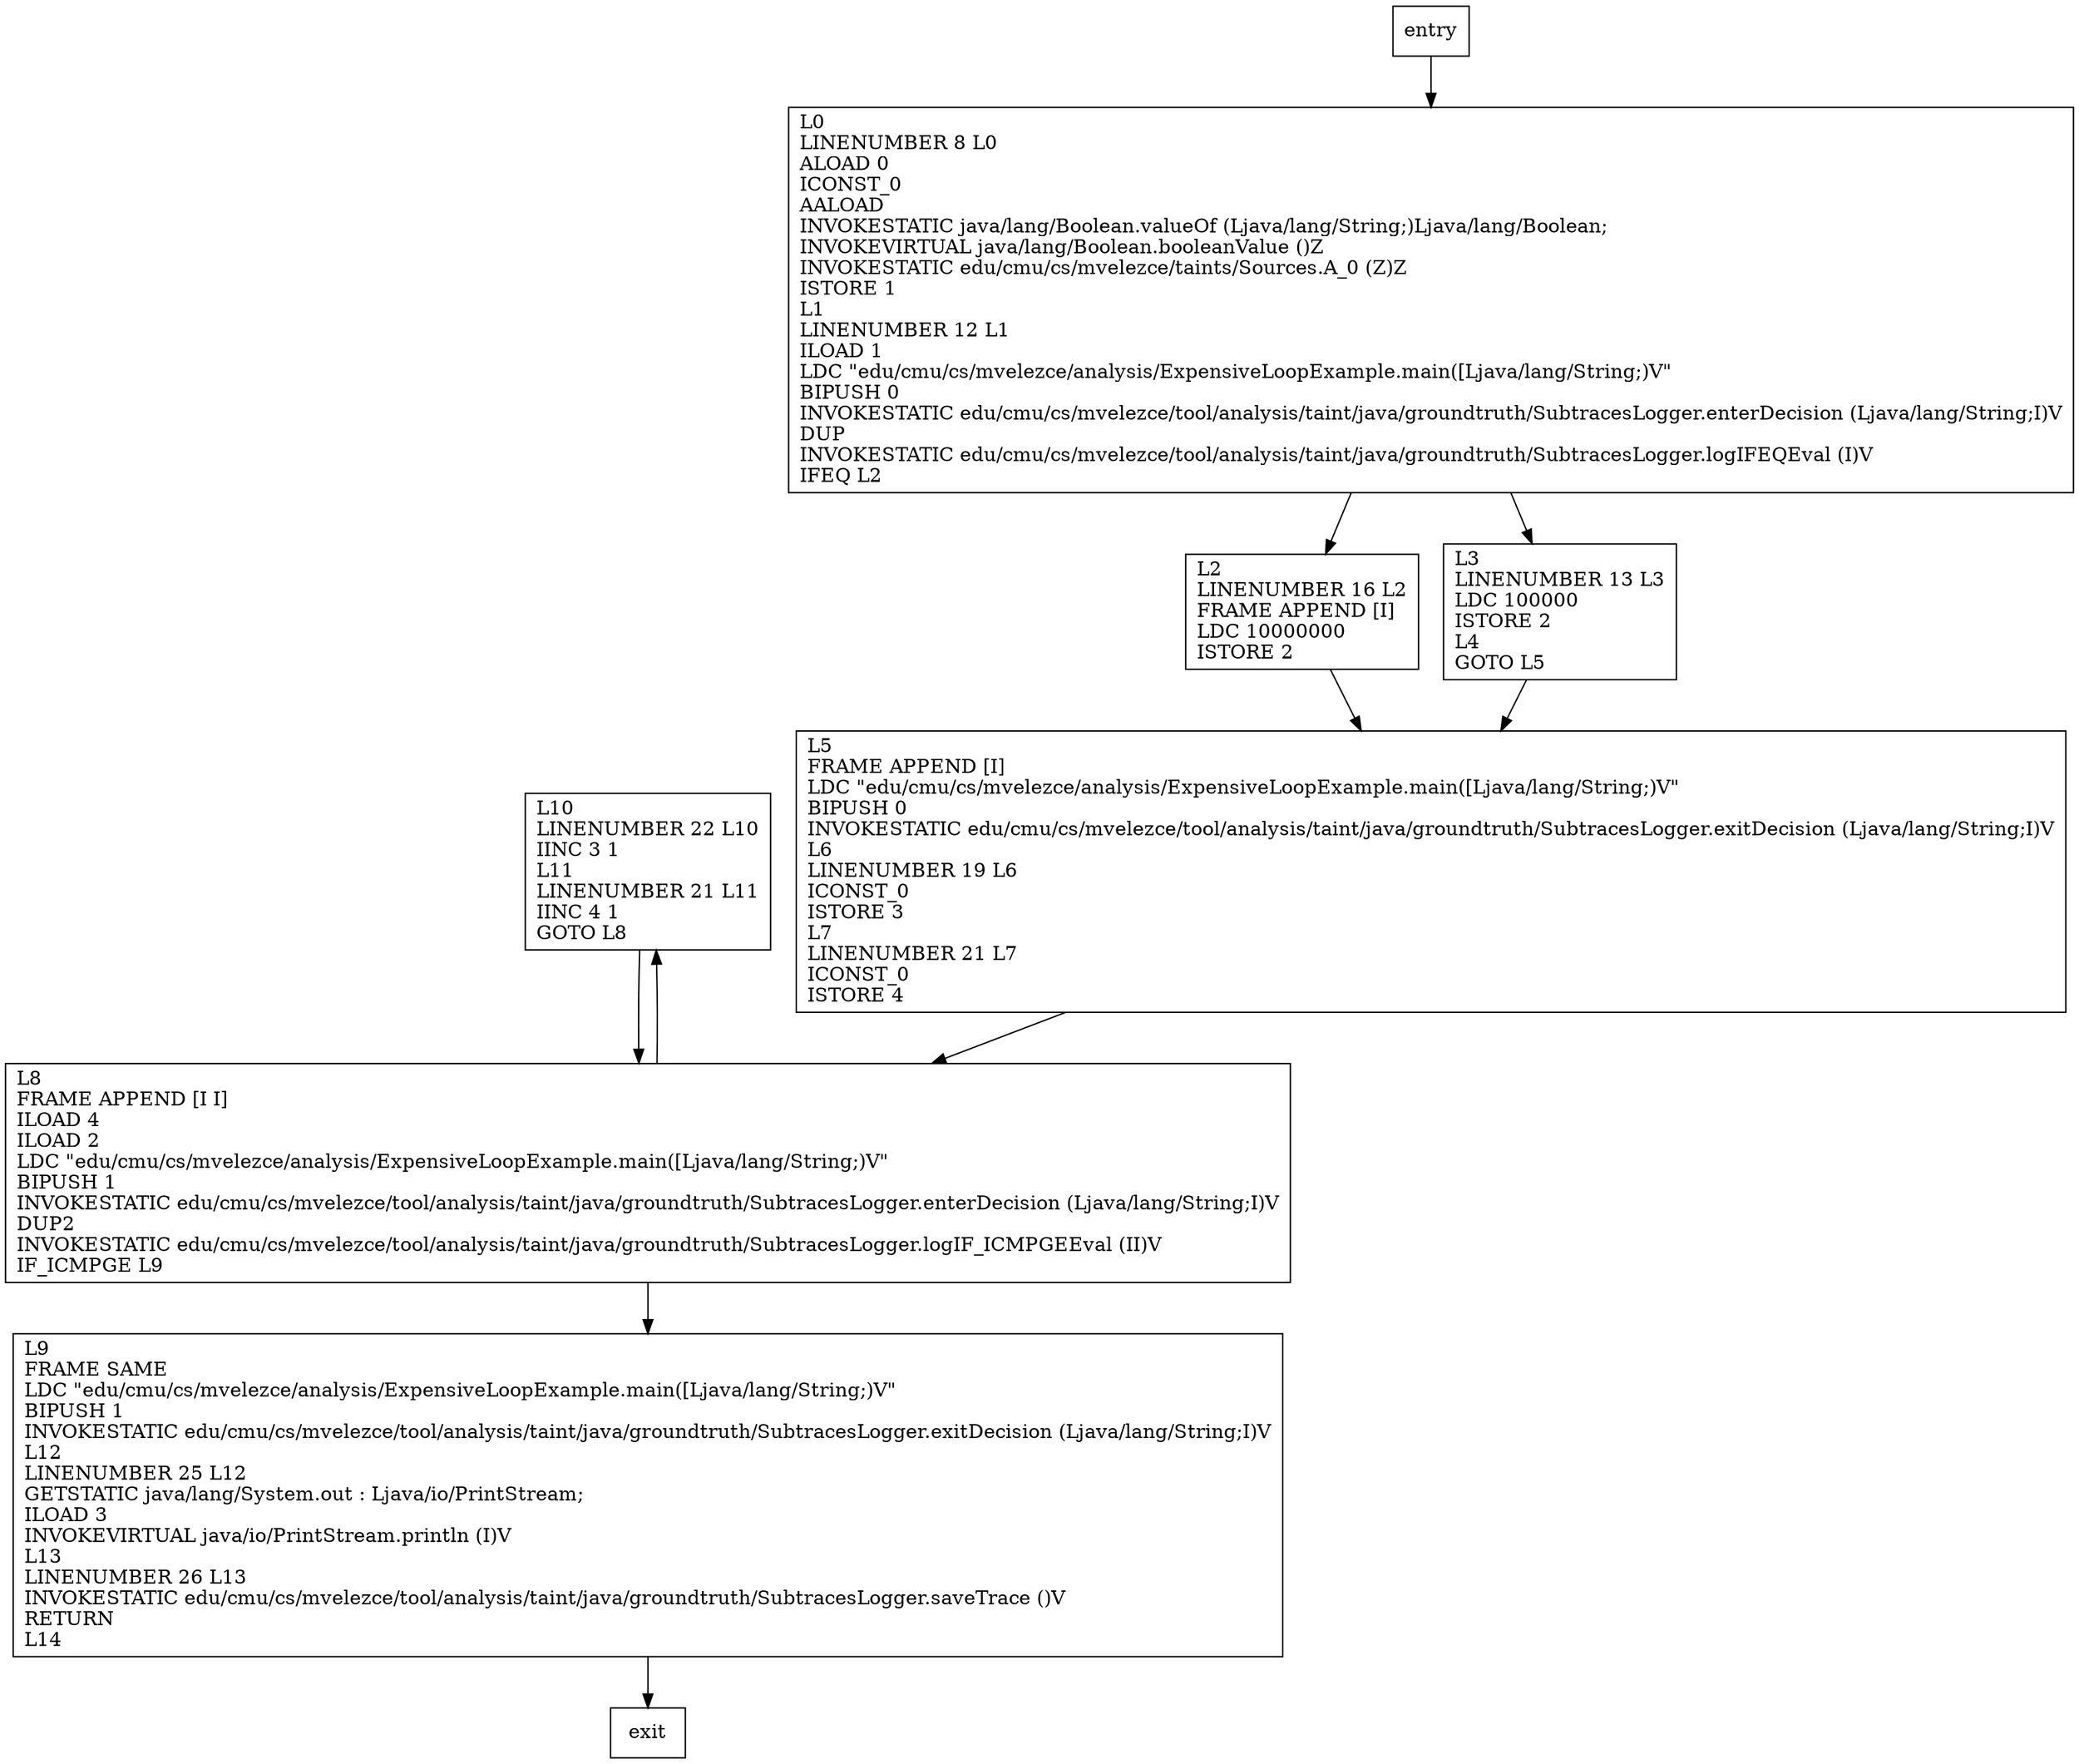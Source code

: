 digraph main {
node [shape=record];
171736508 [label="L10\lLINENUMBER 22 L10\lIINC 3 1\lL11\lLINENUMBER 21 L11\lIINC 4 1\lGOTO L8\l"];
2085972722 [label="L2\lLINENUMBER 16 L2\lFRAME APPEND [I]\lLDC 10000000\lISTORE 2\l"];
1918612392 [label="L8\lFRAME APPEND [I I]\lILOAD 4\lILOAD 2\lLDC \"edu/cmu/cs/mvelezce/analysis/ExpensiveLoopExample.main([Ljava/lang/String;)V\"\lBIPUSH 1\lINVOKESTATIC edu/cmu/cs/mvelezce/tool/analysis/taint/java/groundtruth/SubtracesLogger.enterDecision (Ljava/lang/String;I)V\lDUP2\lINVOKESTATIC edu/cmu/cs/mvelezce/tool/analysis/taint/java/groundtruth/SubtracesLogger.logIF_ICMPGEEval (II)V\lIF_ICMPGE L9\l"];
1936428756 [label="L3\lLINENUMBER 13 L3\lLDC 100000\lISTORE 2\lL4\lGOTO L5\l"];
1567202841 [label="L9\lFRAME SAME\lLDC \"edu/cmu/cs/mvelezce/analysis/ExpensiveLoopExample.main([Ljava/lang/String;)V\"\lBIPUSH 1\lINVOKESTATIC edu/cmu/cs/mvelezce/tool/analysis/taint/java/groundtruth/SubtracesLogger.exitDecision (Ljava/lang/String;I)V\lL12\lLINENUMBER 25 L12\lGETSTATIC java/lang/System.out : Ljava/io/PrintStream;\lILOAD 3\lINVOKEVIRTUAL java/io/PrintStream.println (I)V\lL13\lLINENUMBER 26 L13\lINVOKESTATIC edu/cmu/cs/mvelezce/tool/analysis/taint/java/groundtruth/SubtracesLogger.saveTrace ()V\lRETURN\lL14\l"];
599393359 [label="L0\lLINENUMBER 8 L0\lALOAD 0\lICONST_0\lAALOAD\lINVOKESTATIC java/lang/Boolean.valueOf (Ljava/lang/String;)Ljava/lang/Boolean;\lINVOKEVIRTUAL java/lang/Boolean.booleanValue ()Z\lINVOKESTATIC edu/cmu/cs/mvelezce/taints/Sources.A_0 (Z)Z\lISTORE 1\lL1\lLINENUMBER 12 L1\lILOAD 1\lLDC \"edu/cmu/cs/mvelezce/analysis/ExpensiveLoopExample.main([Ljava/lang/String;)V\"\lBIPUSH 0\lINVOKESTATIC edu/cmu/cs/mvelezce/tool/analysis/taint/java/groundtruth/SubtracesLogger.enterDecision (Ljava/lang/String;I)V\lDUP\lINVOKESTATIC edu/cmu/cs/mvelezce/tool/analysis/taint/java/groundtruth/SubtracesLogger.logIFEQEval (I)V\lIFEQ L2\l"];
28329901 [label="L5\lFRAME APPEND [I]\lLDC \"edu/cmu/cs/mvelezce/analysis/ExpensiveLoopExample.main([Ljava/lang/String;)V\"\lBIPUSH 0\lINVOKESTATIC edu/cmu/cs/mvelezce/tool/analysis/taint/java/groundtruth/SubtracesLogger.exitDecision (Ljava/lang/String;I)V\lL6\lLINENUMBER 19 L6\lICONST_0\lISTORE 3\lL7\lLINENUMBER 21 L7\lICONST_0\lISTORE 4\l"];
entry;
exit;
entry -> 599393359;
171736508 -> 1918612392;
2085972722 -> 28329901;
1918612392 -> 171736508;
1918612392 -> 1567202841;
1936428756 -> 28329901;
1567202841 -> exit;
599393359 -> 2085972722;
599393359 -> 1936428756;
28329901 -> 1918612392;
}
